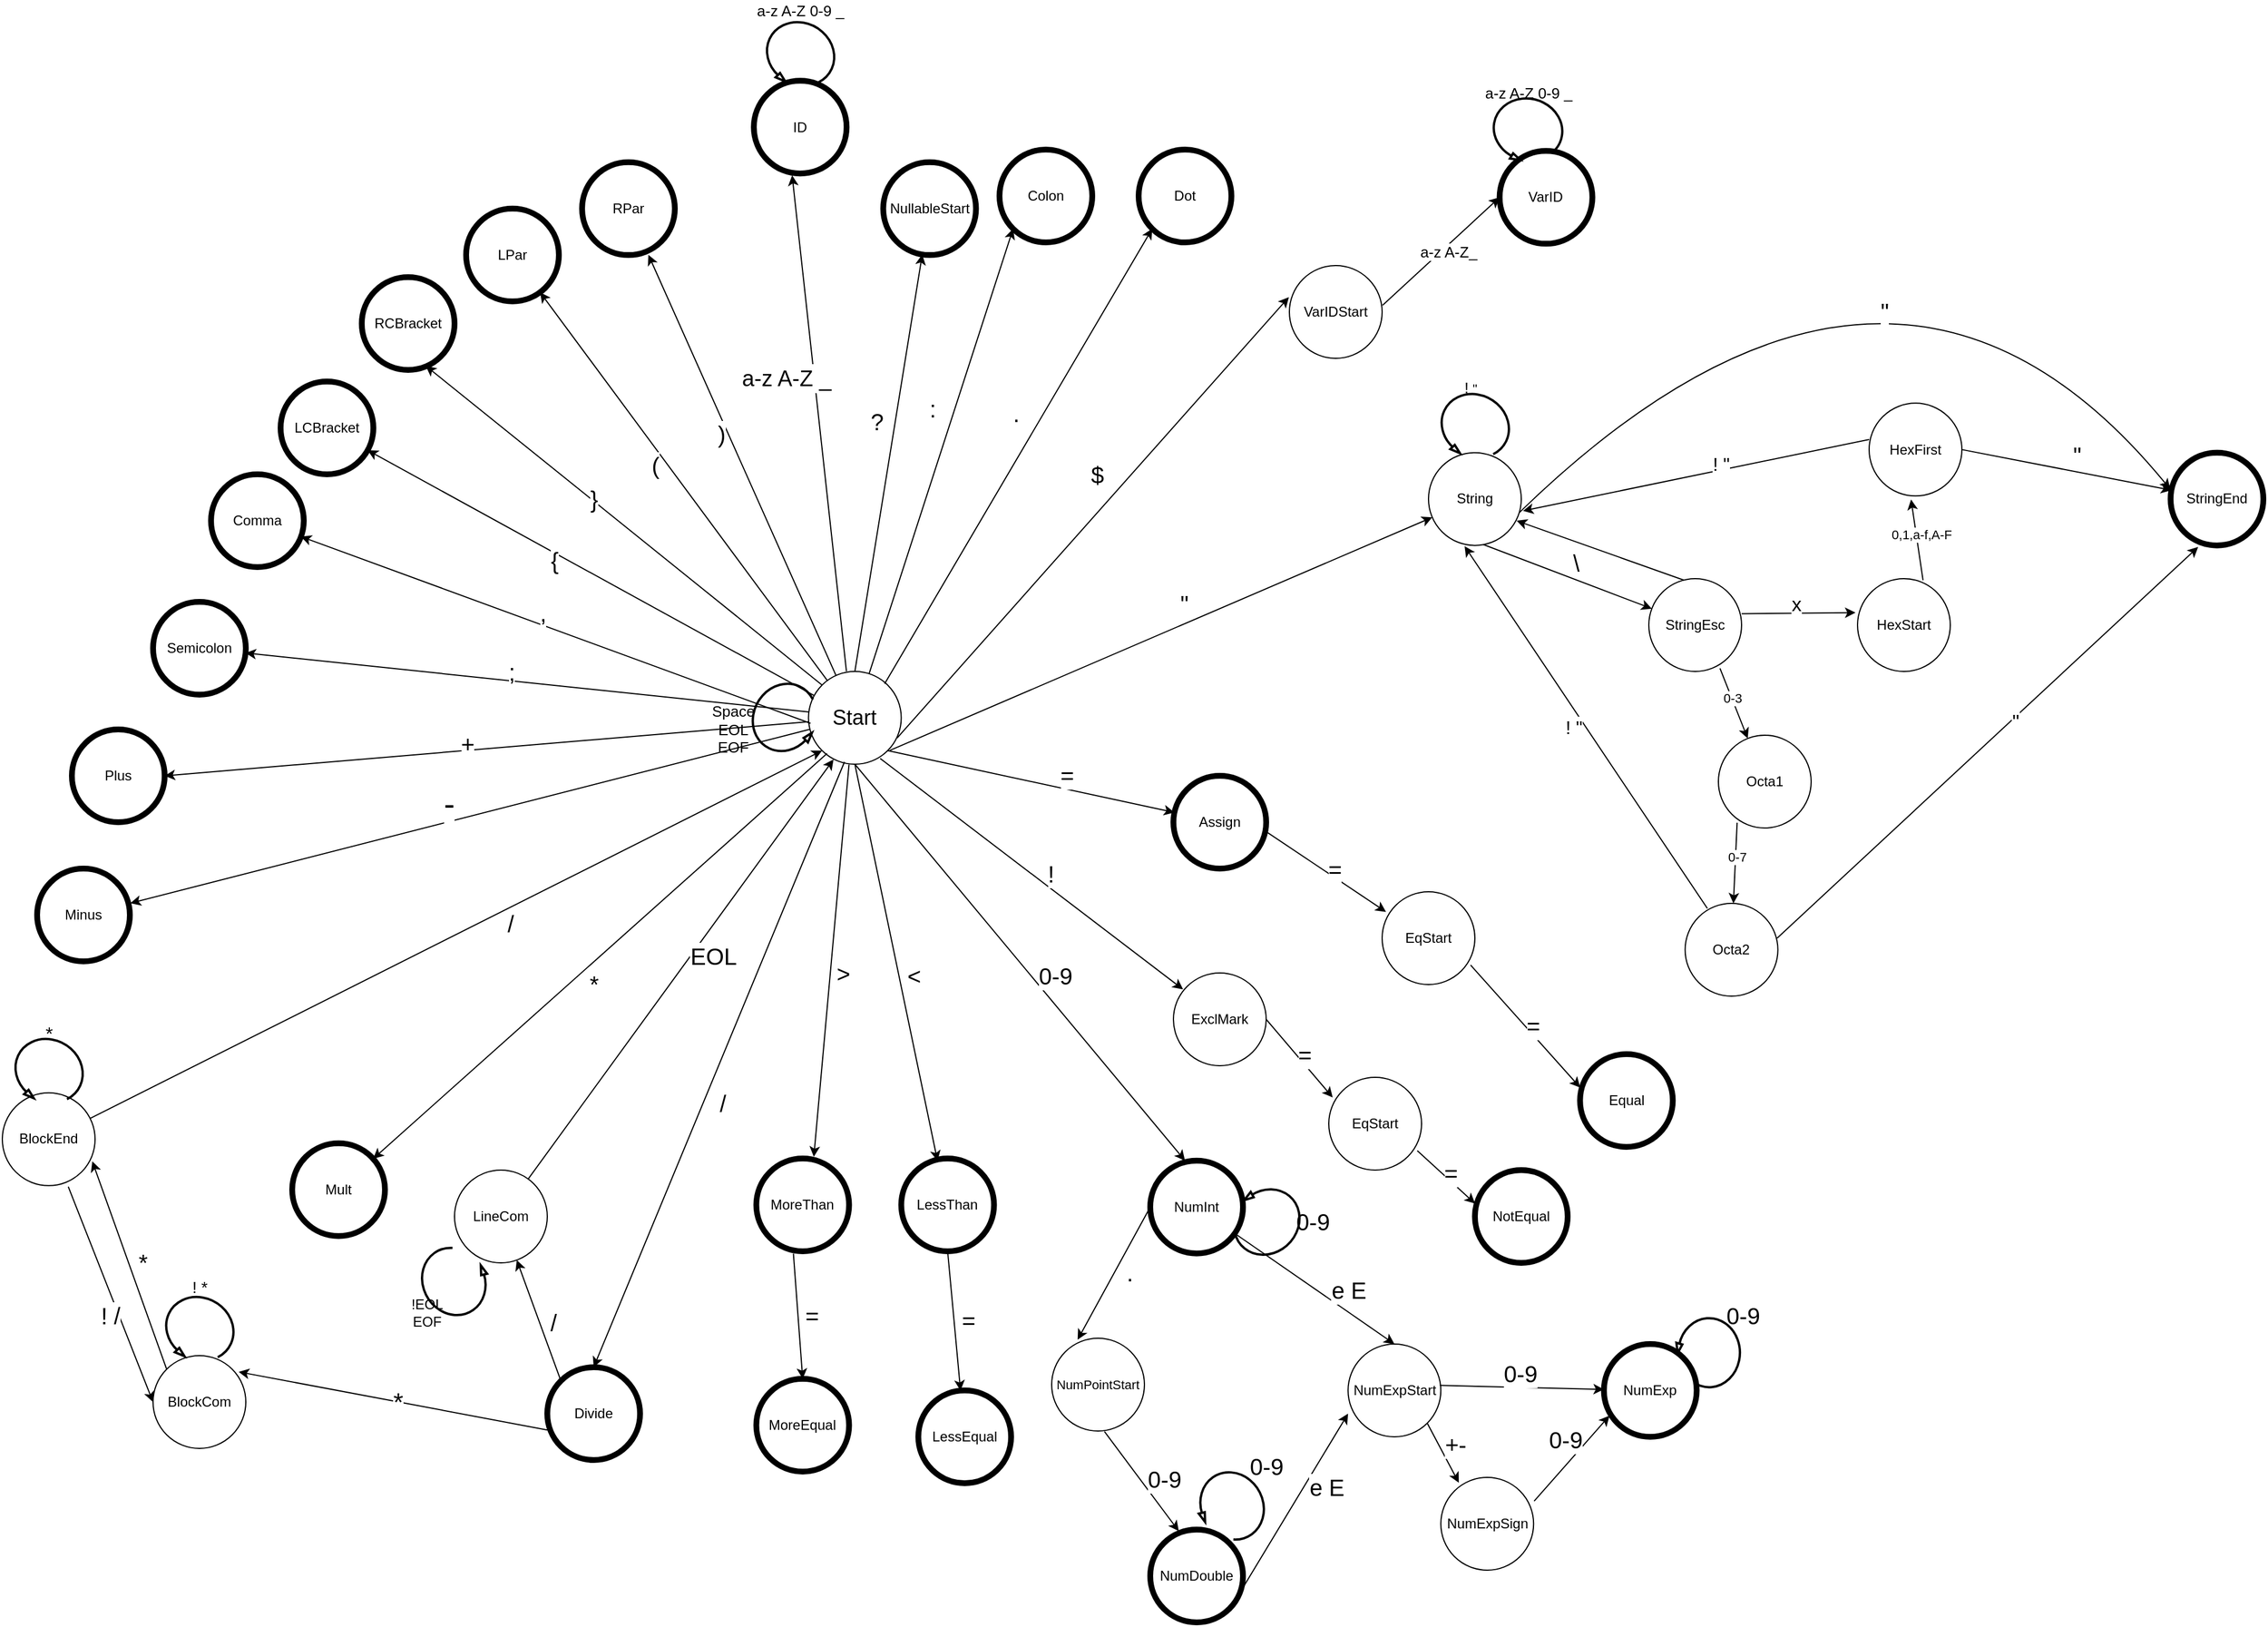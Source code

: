 <mxfile version="20.5.1" type="device"><diagram id="C6UlYCN9aUd2QLxi92Vh" name="Page-1"><mxGraphModel dx="2181" dy="1885" grid="1" gridSize="10" guides="1" tooltips="1" connect="1" arrows="1" fold="1" page="1" pageScale="1" pageWidth="827" pageHeight="1169" math="0" shadow="0"><root><mxCell id="0"/><mxCell id="1" parent="0"/><mxCell id="BZPJ73-ihDMmnsvTMPRw-4" value="LPar" style="ellipse;whiteSpace=wrap;html=1;aspect=fixed;strokeWidth=5;" parent="1" vertex="1"><mxGeometry x="-370" y="-139.09" width="80" height="80" as="geometry"/></mxCell><mxCell id="BZPJ73-ihDMmnsvTMPRw-8" value="RPar" style="ellipse;whiteSpace=wrap;html=1;aspect=fixed;strokeColor=default;perimeterSpacing=0;gradientColor=none;fillColor=none;strokeWidth=5;" parent="1" vertex="1"><mxGeometry x="-270" y="-179.07" width="80" height="80" as="geometry"/></mxCell><mxCell id="BZPJ73-ihDMmnsvTMPRw-10" value="" style="endArrow=classic;html=1;rounded=0;fontFamily=Helvetica;fontSize=12;fontColor=default;curved=1;" parent="1" source="BZPJ73-ihDMmnsvTMPRw-1" target="BZPJ73-ihDMmnsvTMPRw-4" edge="1"><mxGeometry width="50" height="50" relative="1" as="geometry"><mxPoint x="163.63" y="340" as="sourcePoint"/><mxPoint x="213.63" y="290" as="targetPoint"/></mxGeometry></mxCell><mxCell id="BZPJ73-ihDMmnsvTMPRw-17" value="&lt;div&gt;(&lt;/div&gt;" style="edgeLabel;html=1;align=center;verticalAlign=middle;resizable=0;points=[];fontSize=20;fontFamily=Helvetica;fontColor=default;" parent="BZPJ73-ihDMmnsvTMPRw-10" vertex="1" connectable="0"><mxGeometry x="0.111" y="3" relative="1" as="geometry"><mxPoint x="-9" y="-2" as="offset"/></mxGeometry></mxCell><mxCell id="BZPJ73-ihDMmnsvTMPRw-11" value="" style="endArrow=classic;html=1;rounded=0;fontFamily=Helvetica;fontSize=20;fontColor=default;curved=1;entryX=0.715;entryY=0.997;entryDx=0;entryDy=0;entryPerimeter=0;" parent="1" source="BZPJ73-ihDMmnsvTMPRw-1" target="BZPJ73-ihDMmnsvTMPRw-8" edge="1"><mxGeometry width="50" height="50" relative="1" as="geometry"><mxPoint x="88.431" y="292.839" as="sourcePoint"/><mxPoint x="138.774" y="167.139" as="targetPoint"/></mxGeometry></mxCell><mxCell id="BZPJ73-ihDMmnsvTMPRw-16" value="&lt;div&gt;)&lt;/div&gt;" style="edgeLabel;html=1;align=center;verticalAlign=middle;resizable=0;points=[];fontSize=20;fontFamily=Helvetica;fontColor=default;" parent="BZPJ73-ihDMmnsvTMPRw-11" vertex="1" connectable="0"><mxGeometry x="0.089" relative="1" as="geometry"><mxPoint x="-11" y="-11" as="offset"/></mxGeometry></mxCell><mxCell id="BZPJ73-ihDMmnsvTMPRw-12" value="" style="endArrow=classic;html=1;rounded=0;fontFamily=Helvetica;fontSize=12;fontColor=default;curved=1;exitX=0.409;exitY=-0.002;exitDx=0;exitDy=0;exitPerimeter=0;entryX=0.413;entryY=1.019;entryDx=0;entryDy=0;entryPerimeter=0;" parent="1" source="BZPJ73-ihDMmnsvTMPRw-1" target="BZPJ73-ihDMmnsvTMPRw-9" edge="1"><mxGeometry width="50" height="50" relative="1" as="geometry"><mxPoint x="143.63" y="320" as="sourcePoint"/><mxPoint x="37.425" y="39.917" as="targetPoint"/></mxGeometry></mxCell><mxCell id="BZPJ73-ihDMmnsvTMPRw-20" value="&lt;font style=&quot;font-size: 19px&quot;&gt;a-z A&lt;font style=&quot;font-size: 19px&quot;&gt;-Z&lt;/font&gt;&lt;/font&gt;&lt;font style=&quot;font-size: 19px&quot;&gt; _&lt;/font&gt;" style="edgeLabel;html=1;align=center;verticalAlign=middle;resizable=0;points=[];fontSize=20;fontFamily=Helvetica;fontColor=default;" parent="BZPJ73-ihDMmnsvTMPRw-12" vertex="1" connectable="0"><mxGeometry x="0.102" relative="1" as="geometry"><mxPoint x="-26" y="-17" as="offset"/></mxGeometry></mxCell><mxCell id="BZPJ73-ihDMmnsvTMPRw-26" style="rounded=0;orthogonalLoop=1;jettySize=auto;html=1;exitX=1.005;exitY=0.428;exitDx=0;exitDy=0;entryX=0;entryY=0.5;entryDx=0;entryDy=0;fontFamily=Helvetica;fontSize=13;fontColor=default;exitPerimeter=0;" parent="1" source="BZPJ73-ihDMmnsvTMPRw-13" target="BZPJ73-ihDMmnsvTMPRw-24" edge="1"><mxGeometry relative="1" as="geometry"/></mxCell><mxCell id="BZPJ73-ihDMmnsvTMPRw-28" value="&lt;font style=&quot;font-size: 13px&quot;&gt;a-z A-Z_&lt;/font&gt;" style="edgeLabel;html=1;align=center;verticalAlign=middle;resizable=0;points=[];fontSize=13;fontFamily=Helvetica;fontColor=default;" parent="BZPJ73-ihDMmnsvTMPRw-26" vertex="1" connectable="0"><mxGeometry x="-0.188" relative="1" as="geometry"><mxPoint x="16" y="-9" as="offset"/></mxGeometry></mxCell><mxCell id="BZPJ73-ihDMmnsvTMPRw-13" value="VarIDStart" style="ellipse;whiteSpace=wrap;html=1;aspect=fixed;strokeWidth=1;" parent="1" vertex="1"><mxGeometry x="340" y="-90" width="80" height="80" as="geometry"/></mxCell><mxCell id="BZPJ73-ihDMmnsvTMPRw-22" value="" style="endArrow=classic;html=1;rounded=0;fontFamily=Helvetica;fontSize=12;fontColor=default;curved=1;exitX=0.956;exitY=0.717;exitDx=0;exitDy=0;exitPerimeter=0;entryX=-0.005;entryY=0.34;entryDx=0;entryDy=0;entryPerimeter=0;" parent="1" source="BZPJ73-ihDMmnsvTMPRw-1" target="BZPJ73-ihDMmnsvTMPRw-13" edge="1"><mxGeometry width="50" height="50" relative="1" as="geometry"><mxPoint x="53.63" y="440" as="sourcePoint"/><mxPoint x="284.901" y="380.004" as="targetPoint"/></mxGeometry></mxCell><mxCell id="BZPJ73-ihDMmnsvTMPRw-23" value="$" style="edgeLabel;html=1;align=center;verticalAlign=middle;resizable=0;points=[];fontSize=20;fontFamily=Helvetica;fontColor=default;" parent="BZPJ73-ihDMmnsvTMPRw-22" vertex="1" connectable="0"><mxGeometry x="0.102" relative="1" as="geometry"><mxPoint x="-14" y="-18" as="offset"/></mxGeometry></mxCell><mxCell id="BZPJ73-ihDMmnsvTMPRw-32" value="Assign" style="ellipse;whiteSpace=wrap;html=1;aspect=fixed;strokeWidth=5;" parent="1" vertex="1"><mxGeometry x="240" y="350" width="80" height="80" as="geometry"/></mxCell><mxCell id="BZPJ73-ihDMmnsvTMPRw-33" value="" style="endArrow=classic;html=1;rounded=0;fontFamily=Helvetica;fontSize=12;fontColor=default;curved=1;exitX=1;exitY=1;exitDx=0;exitDy=0;" parent="1" source="BZPJ73-ihDMmnsvTMPRw-1" target="BZPJ73-ihDMmnsvTMPRw-32" edge="1"><mxGeometry width="50" height="50" relative="1" as="geometry"><mxPoint x="70.0" y="410" as="sourcePoint"/><mxPoint x="236.4" y="451.04" as="targetPoint"/></mxGeometry></mxCell><mxCell id="BZPJ73-ihDMmnsvTMPRw-34" value="&lt;div&gt;=&lt;/div&gt;" style="edgeLabel;html=1;align=center;verticalAlign=middle;resizable=0;points=[];fontSize=20;fontFamily=Helvetica;fontColor=default;" parent="BZPJ73-ihDMmnsvTMPRw-33" vertex="1" connectable="0"><mxGeometry x="0.102" relative="1" as="geometry"><mxPoint x="18" y="-9" as="offset"/></mxGeometry></mxCell><mxCell id="BZPJ73-ihDMmnsvTMPRw-36" value="Semicolon" style="ellipse;whiteSpace=wrap;html=1;aspect=fixed;strokeWidth=5;" parent="1" vertex="1"><mxGeometry x="-640" y="200" width="80" height="80" as="geometry"/></mxCell><mxCell id="BZPJ73-ihDMmnsvTMPRw-37" value="" style="endArrow=classic;html=1;rounded=0;fontFamily=Helvetica;fontSize=12;fontColor=default;curved=1;exitX=0.009;exitY=0.437;exitDx=0;exitDy=0;exitPerimeter=0;" parent="1" source="BZPJ73-ihDMmnsvTMPRw-1" target="BZPJ73-ihDMmnsvTMPRw-36" edge="1"><mxGeometry width="50" height="50" relative="1" as="geometry"><mxPoint x="-28.37" y="470.0" as="sourcePoint"/><mxPoint x="130.03" y="540.56" as="targetPoint"/></mxGeometry></mxCell><mxCell id="BZPJ73-ihDMmnsvTMPRw-38" value="&lt;div&gt;;&lt;/div&gt;" style="edgeLabel;html=1;align=center;verticalAlign=middle;resizable=0;points=[];fontSize=20;fontFamily=Helvetica;fontColor=default;" parent="BZPJ73-ihDMmnsvTMPRw-37" vertex="1" connectable="0"><mxGeometry x="0.102" relative="1" as="geometry"><mxPoint x="11" y="-7" as="offset"/></mxGeometry></mxCell><mxCell id="BZPJ73-ihDMmnsvTMPRw-52" value="" style="group" parent="1" vertex="1" connectable="0"><mxGeometry x="490.004" y="-240.918" width="111.316" height="181.828" as="geometry"/></mxCell><mxCell id="BZPJ73-ihDMmnsvTMPRw-50" value="" style="group" parent="BZPJ73-ihDMmnsvTMPRw-52" vertex="1" connectable="0"><mxGeometry y="52.098" width="111.316" height="129.731" as="geometry"/></mxCell><mxCell id="BZPJ73-ihDMmnsvTMPRw-24" value="VarID" style="ellipse;whiteSpace=wrap;html=1;aspect=fixed;strokeWidth=5;strokeColor=#000000;" parent="BZPJ73-ihDMmnsvTMPRw-50" vertex="1"><mxGeometry x="31.316" width="80" height="80" as="geometry"/></mxCell><mxCell id="BZPJ73-ihDMmnsvTMPRw-51" value="&lt;font style=&quot;font-size: 13px&quot;&gt;a-z A-Z&lt;/font&gt; 0-9 _" style="edgeLabel;html=1;align=center;verticalAlign=middle;resizable=0;points=[];fontSize=13;fontFamily=Helvetica;fontColor=default;" parent="BZPJ73-ihDMmnsvTMPRw-52" vertex="1" connectable="0"><mxGeometry x="55.658" y="1.832" as="geometry"/></mxCell><mxCell id="BZPJ73-ihDMmnsvTMPRw-49" value="" style="verticalLabelPosition=bottom;html=1;verticalAlign=top;strokeWidth=2;shape=mxgraph.lean_mapping.physical_pull;pointerEvents=1;fontFamily=Helvetica;fontSize=13;fontColor=default;fillColor=none;gradientColor=none;rotation=15;direction=south;" parent="BZPJ73-ihDMmnsvTMPRw-52" vertex="1"><mxGeometry x="25.656" y="6.828" width="60" height="55" as="geometry"/></mxCell><mxCell id="BZPJ73-ihDMmnsvTMPRw-56" value="" style="group" parent="1" vertex="1" connectable="0"><mxGeometry x="-164.73" y="260" width="170" height="90" as="geometry"/></mxCell><mxCell id="BZPJ73-ihDMmnsvTMPRw-1" value="&lt;font style=&quot;font-size: 18px&quot;&gt;Start&lt;/font&gt;" style="ellipse;whiteSpace=wrap;html=1;aspect=fixed;" parent="BZPJ73-ihDMmnsvTMPRw-56" vertex="1"><mxGeometry x="90" width="80" height="80" as="geometry"/></mxCell><mxCell id="BZPJ73-ihDMmnsvTMPRw-54" value="" style="verticalLabelPosition=bottom;html=1;verticalAlign=top;strokeWidth=2;shape=mxgraph.lean_mapping.physical_pull;pointerEvents=1;fontFamily=Helvetica;fontSize=13;fontColor=default;fillColor=none;gradientColor=none;rotation=-60;direction=south;" parent="BZPJ73-ihDMmnsvTMPRw-56" vertex="1"><mxGeometry x="40.0" y="12.5" width="60" height="55" as="geometry"/></mxCell><mxCell id="53heljIK9ixFSJERchps-4" value="&lt;div&gt;Space&lt;br&gt;&lt;/div&gt;&lt;div&gt;EOL&lt;/div&gt;&lt;div&gt;EOF&lt;br&gt;&lt;/div&gt;" style="text;html=1;align=center;verticalAlign=middle;resizable=0;points=[];autosize=1;strokeColor=none;fillColor=none;fontSize=13;fontFamily=Helvetica;fontColor=default;" parent="BZPJ73-ihDMmnsvTMPRw-56" vertex="1"><mxGeometry x="-5" y="20" width="60" height="60" as="geometry"/></mxCell><mxCell id="BZPJ73-ihDMmnsvTMPRw-59" value="" style="group" parent="1" vertex="1" connectable="0"><mxGeometry x="-104.87" y="-310.656" width="89.731" height="141.316" as="geometry"/></mxCell><mxCell id="BZPJ73-ihDMmnsvTMPRw-60" value="" style="group" parent="BZPJ73-ihDMmnsvTMPRw-59" vertex="1" connectable="0"><mxGeometry x="-17" y="-7.105e-15" width="80" height="141.316" as="geometry"/></mxCell><mxCell id="BZPJ73-ihDMmnsvTMPRw-9" value="ID" style="ellipse;whiteSpace=wrap;html=1;aspect=fixed;strokeWidth=5;" parent="BZPJ73-ihDMmnsvTMPRw-60" vertex="1"><mxGeometry y="61.316" width="80" height="80" as="geometry"/></mxCell><mxCell id="BZPJ73-ihDMmnsvTMPRw-57" value="&lt;font style=&quot;font-size: 13px&quot;&gt;a-z A-Z&lt;/font&gt; 0-9 _" style="edgeLabel;html=1;align=center;verticalAlign=middle;resizable=0;points=[];fontSize=13;fontFamily=Helvetica;fontColor=default;" parent="BZPJ73-ihDMmnsvTMPRw-60" vertex="1" connectable="0"><mxGeometry x="40.002" y="0.0" as="geometry"/></mxCell><mxCell id="BZPJ73-ihDMmnsvTMPRw-58" value="" style="verticalLabelPosition=bottom;html=1;verticalAlign=top;strokeWidth=2;shape=mxgraph.lean_mapping.physical_pull;pointerEvents=1;fontFamily=Helvetica;fontSize=13;fontColor=default;fillColor=none;gradientColor=none;rotation=30;direction=south;" parent="BZPJ73-ihDMmnsvTMPRw-60" vertex="1"><mxGeometry x="10.0" y="11.316" width="60" height="55" as="geometry"/></mxCell><mxCell id="BZPJ73-ihDMmnsvTMPRw-64" value="StringEnd" style="ellipse;whiteSpace=wrap;html=1;aspect=fixed;strokeWidth=5;" parent="1" vertex="1"><mxGeometry x="1100" y="71.32" width="80" height="80" as="geometry"/></mxCell><mxCell id="BZPJ73-ihDMmnsvTMPRw-65" value="" style="endArrow=classic;html=1;rounded=0;fontFamily=Helvetica;fontSize=12;fontColor=default;curved=1;exitX=0.878;exitY=0.851;exitDx=0;exitDy=0;exitPerimeter=0;" parent="1" source="BZPJ73-ihDMmnsvTMPRw-1" target="BZPJ73-ihDMmnsvTMPRw-63" edge="1"><mxGeometry width="50" height="50" relative="1" as="geometry"><mxPoint x="66.88" y="380.16" as="sourcePoint"/><mxPoint x="334.0" y="370.0" as="targetPoint"/></mxGeometry></mxCell><mxCell id="BZPJ73-ihDMmnsvTMPRw-66" value="&quot;" style="edgeLabel;html=1;align=center;verticalAlign=middle;resizable=0;points=[];fontSize=20;fontFamily=Helvetica;fontColor=default;" parent="BZPJ73-ihDMmnsvTMPRw-65" vertex="1" connectable="0"><mxGeometry x="0.102" relative="1" as="geometry"><mxPoint x="-4" y="-17" as="offset"/></mxGeometry></mxCell><mxCell id="BZPJ73-ihDMmnsvTMPRw-67" value="" style="endArrow=classic;html=1;rounded=0;fontFamily=Helvetica;fontSize=12;fontColor=default;curved=1;exitX=0.972;exitY=0.653;exitDx=0;exitDy=0;exitPerimeter=0;entryX=-0.004;entryY=0.395;entryDx=0;entryDy=0;entryPerimeter=0;" parent="1" source="BZPJ73-ihDMmnsvTMPRw-63" target="BZPJ73-ihDMmnsvTMPRw-64" edge="1"><mxGeometry width="50" height="50" relative="1" as="geometry"><mxPoint x="273.77" y="500.91" as="sourcePoint"/><mxPoint x="515.968" y="589.99" as="targetPoint"/><Array as="points"><mxPoint x="860" y="-190"/></Array></mxGeometry></mxCell><mxCell id="BZPJ73-ihDMmnsvTMPRw-68" value="&quot;" style="edgeLabel;html=1;align=center;verticalAlign=middle;resizable=0;points=[];fontSize=20;fontFamily=Helvetica;fontColor=default;" parent="BZPJ73-ihDMmnsvTMPRw-67" vertex="1" connectable="0"><mxGeometry x="0.102" relative="1" as="geometry"><mxPoint x="-12" y="133" as="offset"/></mxGeometry></mxCell><mxCell id="53heljIK9ixFSJERchps-1" value="LessThan" style="ellipse;whiteSpace=wrap;html=1;aspect=fixed;strokeWidth=5;" parent="1" vertex="1"><mxGeometry x="5.27" y="680" width="80" height="80" as="geometry"/></mxCell><mxCell id="53heljIK9ixFSJERchps-2" value="MoreThan" style="ellipse;whiteSpace=wrap;html=1;aspect=fixed;strokeWidth=5;" parent="1" vertex="1"><mxGeometry x="-119.73" y="680" width="80" height="80" as="geometry"/></mxCell><mxCell id="53heljIK9ixFSJERchps-6" value="" style="endArrow=classic;html=1;rounded=0;fontFamily=Helvetica;fontSize=12;fontColor=default;curved=1;exitX=0.5;exitY=1;exitDx=0;exitDy=0;entryX=0.375;entryY=0;entryDx=0;entryDy=0;entryPerimeter=0;" parent="1" source="BZPJ73-ihDMmnsvTMPRw-1" target="53heljIK9ixFSJERchps-5" edge="1"><mxGeometry width="50" height="50" relative="1" as="geometry"><mxPoint x="117.42" y="480.0" as="sourcePoint"/><mxPoint x="100" y="690" as="targetPoint"/></mxGeometry></mxCell><mxCell id="53heljIK9ixFSJERchps-7" value="&lt;div&gt;0-9&lt;/div&gt;" style="edgeLabel;html=1;align=center;verticalAlign=middle;resizable=0;points=[];fontSize=20;fontFamily=Helvetica;fontColor=default;" parent="53heljIK9ixFSJERchps-6" vertex="1" connectable="0"><mxGeometry x="0.102" relative="1" as="geometry"><mxPoint x="16" y="-7" as="offset"/></mxGeometry></mxCell><mxCell id="53heljIK9ixFSJERchps-10" value="" style="group" parent="1" vertex="1" connectable="0"><mxGeometry x="220" y="621.84" width="160" height="128.159" as="geometry"/></mxCell><mxCell id="53heljIK9ixFSJERchps-52" value="" style="group" parent="53heljIK9ixFSJERchps-10" vertex="1" connectable="0"><mxGeometry y="60" width="160" height="93.159" as="geometry"/></mxCell><mxCell id="53heljIK9ixFSJERchps-5" value="NumInt" style="ellipse;whiteSpace=wrap;html=1;aspect=fixed;strokeWidth=5;" parent="53heljIK9ixFSJERchps-52" vertex="1"><mxGeometry width="80" height="80" as="geometry"/></mxCell><mxCell id="53heljIK9ixFSJERchps-8" value="" style="verticalLabelPosition=bottom;html=1;verticalAlign=top;strokeWidth=2;shape=mxgraph.lean_mapping.physical_pull;pointerEvents=1;fontFamily=Helvetica;fontSize=13;fontColor=default;fillColor=none;gradientColor=none;rotation=135;direction=south;" parent="53heljIK9ixFSJERchps-52" vertex="1"><mxGeometry x="70.0" y="25" width="60" height="55" as="geometry"/></mxCell><mxCell id="53heljIK9ixFSJERchps-9" value="0-9" style="text;html=1;align=center;verticalAlign=middle;resizable=0;points=[];autosize=1;strokeColor=none;fillColor=none;fontSize=20;fontFamily=Helvetica;fontColor=default;" parent="53heljIK9ixFSJERchps-52" vertex="1"><mxGeometry x="120" y="37.5" width="40" height="30" as="geometry"/></mxCell><mxCell id="53heljIK9ixFSJERchps-12" value="" style="endArrow=classic;html=1;rounded=0;fontFamily=Helvetica;fontSize=12;fontColor=default;curved=1;entryX=0.28;entryY=0.016;entryDx=0;entryDy=0;entryPerimeter=0;exitX=0;exitY=0.5;exitDx=0;exitDy=0;" parent="1" source="53heljIK9ixFSJERchps-5" target="53heljIK9ixFSJERchps-14" edge="1"><mxGeometry width="50" height="50" relative="1" as="geometry"><mxPoint x="20" y="690" as="sourcePoint"/><mxPoint x="220" y="680" as="targetPoint"/></mxGeometry></mxCell><mxCell id="53heljIK9ixFSJERchps-13" value="&lt;div&gt;.&lt;br&gt;&lt;/div&gt;" style="edgeLabel;html=1;align=center;verticalAlign=middle;resizable=0;points=[];fontSize=20;fontFamily=Helvetica;fontColor=default;" parent="53heljIK9ixFSJERchps-12" vertex="1" connectable="0"><mxGeometry x="0.102" relative="1" as="geometry"><mxPoint x="16" y="-7" as="offset"/></mxGeometry></mxCell><mxCell id="53heljIK9ixFSJERchps-18" value="" style="endArrow=classic;html=1;rounded=0;fontFamily=Helvetica;fontSize=12;fontColor=default;curved=1;entryX=0.5;entryY=0;entryDx=0;entryDy=0;" parent="1" source="53heljIK9ixFSJERchps-5" target="53heljIK9ixFSJERchps-21" edge="1"><mxGeometry width="50" height="50" relative="1" as="geometry"><mxPoint x="220" y="590" as="sourcePoint"/><mxPoint x="70" y="790" as="targetPoint"/></mxGeometry></mxCell><mxCell id="53heljIK9ixFSJERchps-19" value="e E" style="edgeLabel;html=1;align=center;verticalAlign=middle;resizable=0;points=[];fontSize=20;fontFamily=Helvetica;fontColor=default;" parent="53heljIK9ixFSJERchps-18" vertex="1" connectable="0"><mxGeometry x="0.102" relative="1" as="geometry"><mxPoint x="22" y="-5" as="offset"/></mxGeometry></mxCell><mxCell id="53heljIK9ixFSJERchps-33" value="" style="endArrow=classic;html=1;rounded=0;fontFamily=Helvetica;fontSize=12;fontColor=default;curved=1;exitX=1;exitY=1;exitDx=0;exitDy=0;entryX=0.194;entryY=0.058;entryDx=0;entryDy=0;entryPerimeter=0;" parent="1" source="53heljIK9ixFSJERchps-21" target="53heljIK9ixFSJERchps-57" edge="1"><mxGeometry width="50" height="50" relative="1" as="geometry"><mxPoint x="60" y="760" as="sourcePoint"/><mxPoint x="320" y="920" as="targetPoint"/></mxGeometry></mxCell><mxCell id="53heljIK9ixFSJERchps-34" value="+-" style="edgeLabel;html=1;align=center;verticalAlign=middle;resizable=0;points=[];fontSize=20;fontFamily=Helvetica;fontColor=default;" parent="53heljIK9ixFSJERchps-33" vertex="1" connectable="0"><mxGeometry x="0.102" relative="1" as="geometry"><mxPoint x="9" y="-11" as="offset"/></mxGeometry></mxCell><mxCell id="53heljIK9ixFSJERchps-35" value="" style="group" parent="1" vertex="1" connectable="0"><mxGeometry x="611.27" y="800" width="140" height="120" as="geometry"/></mxCell><mxCell id="53heljIK9ixFSJERchps-22" value="" style="verticalLabelPosition=bottom;html=1;verticalAlign=top;strokeWidth=2;shape=mxgraph.lean_mapping.physical_pull;pointerEvents=1;fontFamily=Helvetica;fontSize=13;fontColor=default;fillColor=none;gradientColor=none;rotation=90;direction=south;" parent="53heljIK9ixFSJERchps-35" vertex="1"><mxGeometry x="60.0" y="20" width="60" height="55" as="geometry"/></mxCell><mxCell id="53heljIK9ixFSJERchps-23" value="0-9" style="text;html=1;align=center;verticalAlign=middle;resizable=0;points=[];autosize=1;strokeColor=none;fillColor=none;fontSize=20;fontFamily=Helvetica;fontColor=default;" parent="53heljIK9ixFSJERchps-35" vertex="1"><mxGeometry x="100" width="40" height="30" as="geometry"/></mxCell><mxCell id="53heljIK9ixFSJERchps-32" value="NumExp" style="ellipse;whiteSpace=wrap;html=1;aspect=fixed;strokeWidth=5;" parent="53heljIK9ixFSJERchps-35" vertex="1"><mxGeometry y="40" width="80" height="80" as="geometry"/></mxCell><mxCell id="53heljIK9ixFSJERchps-39" value="" style="group;strokeWidth=5;" parent="1" vertex="1" connectable="0"><mxGeometry x="220" y="930" width="140" height="150" as="geometry"/></mxCell><mxCell id="53heljIK9ixFSJERchps-24" value="" style="group" parent="53heljIK9ixFSJERchps-39" vertex="1" connectable="0"><mxGeometry y="30" width="140" height="120" as="geometry"/></mxCell><mxCell id="53heljIK9ixFSJERchps-25" value="NumDouble" style="ellipse;whiteSpace=wrap;html=1;aspect=fixed;strokeWidth=5;" parent="53heljIK9ixFSJERchps-24" vertex="1"><mxGeometry y="40" width="80" height="80" as="geometry"/></mxCell><mxCell id="53heljIK9ixFSJERchps-36" value="" style="verticalLabelPosition=bottom;html=1;verticalAlign=top;strokeWidth=2;shape=mxgraph.lean_mapping.physical_pull;pointerEvents=1;fontFamily=Helvetica;fontSize=13;fontColor=default;fillColor=none;gradientColor=none;rotation=-30;direction=west;" parent="53heljIK9ixFSJERchps-24" vertex="1"><mxGeometry x="42.5" y="-10" width="55" height="60" as="geometry"/></mxCell><mxCell id="53heljIK9ixFSJERchps-37" value="0-9" style="text;html=1;align=center;verticalAlign=middle;resizable=0;points=[];autosize=1;strokeColor=none;fillColor=none;fontSize=20;fontFamily=Helvetica;fontColor=default;" parent="53heljIK9ixFSJERchps-39" vertex="1"><mxGeometry x="80" width="40" height="30" as="geometry"/></mxCell><mxCell id="53heljIK9ixFSJERchps-21" value="NumExpStart" style="ellipse;whiteSpace=wrap;html=1;aspect=fixed;strokeWidth=1;" parent="1" vertex="1"><mxGeometry x="390.63" y="840" width="80" height="80" as="geometry"/></mxCell><mxCell id="53heljIK9ixFSJERchps-17" value="" style="group" parent="1" vertex="1" connectable="0"><mxGeometry x="90" y="820" width="140" height="120" as="geometry"/></mxCell><mxCell id="53heljIK9ixFSJERchps-14" value="&lt;font style=&quot;font-size: 11px&quot;&gt;NumPointStart&lt;/font&gt;" style="ellipse;whiteSpace=wrap;html=1;aspect=fixed;strokeWidth=1;" parent="53heljIK9ixFSJERchps-17" vertex="1"><mxGeometry x="45" y="15" width="80" height="80" as="geometry"/></mxCell><mxCell id="53heljIK9ixFSJERchps-53" value="" style="endArrow=classic;html=1;rounded=0;fontFamily=Helvetica;fontSize=12;fontColor=default;curved=1;exitX=0.569;exitY=1.006;exitDx=0;exitDy=0;entryX=0.308;entryY=0.017;entryDx=0;entryDy=0;entryPerimeter=0;exitPerimeter=0;" parent="1" source="53heljIK9ixFSJERchps-14" target="53heljIK9ixFSJERchps-25" edge="1"><mxGeometry width="50" height="50" relative="1" as="geometry"><mxPoint x="110.0" y="790.0" as="sourcePoint"/><mxPoint x="140.0" y="1000" as="targetPoint"/></mxGeometry></mxCell><mxCell id="53heljIK9ixFSJERchps-54" value="&lt;div&gt;0-9&lt;/div&gt;" style="edgeLabel;html=1;align=center;verticalAlign=middle;resizable=0;points=[];fontSize=20;fontFamily=Helvetica;fontColor=default;" parent="53heljIK9ixFSJERchps-53" vertex="1" connectable="0"><mxGeometry x="0.102" relative="1" as="geometry"><mxPoint x="16" y="-7" as="offset"/></mxGeometry></mxCell><mxCell id="53heljIK9ixFSJERchps-55" value="" style="endArrow=classic;html=1;rounded=0;fontFamily=Helvetica;fontSize=12;fontColor=default;curved=1;entryX=0;entryY=0.75;entryDx=0;entryDy=0;exitX=1;exitY=0.625;exitDx=0;exitDy=0;exitPerimeter=0;entryPerimeter=0;" parent="1" source="53heljIK9ixFSJERchps-25" target="53heljIK9ixFSJERchps-21" edge="1"><mxGeometry width="50" height="50" relative="1" as="geometry"><mxPoint x="97.5" y="970" as="sourcePoint"/><mxPoint x="197.5" y="1110" as="targetPoint"/></mxGeometry></mxCell><mxCell id="53heljIK9ixFSJERchps-56" value="e E" style="edgeLabel;html=1;align=center;verticalAlign=middle;resizable=0;points=[];fontSize=20;fontFamily=Helvetica;fontColor=default;" parent="53heljIK9ixFSJERchps-55" vertex="1" connectable="0"><mxGeometry x="0.102" relative="1" as="geometry"><mxPoint x="22" y="-5" as="offset"/></mxGeometry></mxCell><mxCell id="53heljIK9ixFSJERchps-57" value="NumExpSign" style="ellipse;whiteSpace=wrap;html=1;aspect=fixed;strokeWidth=1;" parent="1" vertex="1"><mxGeometry x="470.63" y="955" width="80" height="80" as="geometry"/></mxCell><mxCell id="53heljIK9ixFSJERchps-58" value="" style="endArrow=classic;html=1;rounded=0;fontFamily=Helvetica;fontSize=12;fontColor=default;curved=1;exitX=1.006;exitY=0.256;exitDx=0;exitDy=0;exitPerimeter=0;entryX=0.06;entryY=0.772;entryDx=0;entryDy=0;entryPerimeter=0;" parent="1" source="53heljIK9ixFSJERchps-57" target="53heljIK9ixFSJERchps-32" edge="1"><mxGeometry width="50" height="50" relative="1" as="geometry"><mxPoint x="485.88" y="930" as="sourcePoint"/><mxPoint x="470" y="880" as="targetPoint"/></mxGeometry></mxCell><mxCell id="53heljIK9ixFSJERchps-59" value="&lt;div&gt;0-9&lt;/div&gt;" style="edgeLabel;html=1;align=center;verticalAlign=middle;resizable=0;points=[];fontSize=20;fontFamily=Helvetica;fontColor=default;" parent="53heljIK9ixFSJERchps-58" vertex="1" connectable="0"><mxGeometry x="0.102" relative="1" as="geometry"><mxPoint x="-9" y="-13" as="offset"/></mxGeometry></mxCell><mxCell id="53heljIK9ixFSJERchps-60" value="" style="endArrow=classic;html=1;rounded=0;fontFamily=Helvetica;fontSize=12;fontColor=default;curved=1;exitX=0.989;exitY=0.446;exitDx=0;exitDy=0;exitPerimeter=0;" parent="1" source="53heljIK9ixFSJERchps-21" target="53heljIK9ixFSJERchps-32" edge="1"><mxGeometry width="50" height="50" relative="1" as="geometry"><mxPoint x="330" y="810" as="sourcePoint"/><mxPoint x="444.32" y="751.28" as="targetPoint"/></mxGeometry></mxCell><mxCell id="53heljIK9ixFSJERchps-61" value="&lt;div&gt;0-9&lt;/div&gt;" style="edgeLabel;html=1;align=center;verticalAlign=middle;resizable=0;points=[];fontSize=20;fontFamily=Helvetica;fontColor=default;" parent="53heljIK9ixFSJERchps-60" vertex="1" connectable="0"><mxGeometry x="0.102" relative="1" as="geometry"><mxPoint x="-9" y="-13" as="offset"/></mxGeometry></mxCell><mxCell id="53heljIK9ixFSJERchps-64" value="" style="endArrow=classic;html=1;rounded=0;fontFamily=Helvetica;fontSize=12;fontColor=default;curved=1;exitX=1.017;exitY=0.613;exitDx=0;exitDy=0;exitPerimeter=0;entryX=0.042;entryY=0.217;entryDx=0;entryDy=0;entryPerimeter=0;" parent="1" source="BZPJ73-ihDMmnsvTMPRw-32" target="qRaGVk_ztKfdsuBXOuu5-116" edge="1"><mxGeometry width="50" height="50" relative="1" as="geometry"><mxPoint x="210.004" y="550.004" as="sourcePoint"/><mxPoint x="520" y="550" as="targetPoint"/></mxGeometry></mxCell><mxCell id="53heljIK9ixFSJERchps-65" value="&lt;div&gt;=&lt;/div&gt;" style="edgeLabel;html=1;align=center;verticalAlign=middle;resizable=0;points=[];fontSize=20;fontFamily=Helvetica;fontColor=default;" parent="53heljIK9ixFSJERchps-64" vertex="1" connectable="0"><mxGeometry x="0.102" relative="1" as="geometry"><mxPoint x="1" y="-7" as="offset"/></mxGeometry></mxCell><mxCell id="53heljIK9ixFSJERchps-66" value="Equal" style="ellipse;whiteSpace=wrap;html=1;aspect=fixed;strokeWidth=5;" parent="1" vertex="1"><mxGeometry x="590.68" y="590" width="80" height="80" as="geometry"/></mxCell><mxCell id="53heljIK9ixFSJERchps-67" value="" style="endArrow=classic;html=1;rounded=0;fontFamily=Helvetica;fontSize=12;fontColor=default;curved=1;exitX=0.773;exitY=0.938;exitDx=0;exitDy=0;exitPerimeter=0;entryX=0.104;entryY=0.177;entryDx=0;entryDy=0;entryPerimeter=0;" parent="1" source="BZPJ73-ihDMmnsvTMPRw-1" target="53heljIK9ixFSJERchps-69" edge="1"><mxGeometry width="50" height="50" relative="1" as="geometry"><mxPoint x="-11.826" y="420.004" as="sourcePoint"/><mxPoint x="110" y="470" as="targetPoint"/></mxGeometry></mxCell><mxCell id="53heljIK9ixFSJERchps-68" value="!" style="edgeLabel;html=1;align=center;verticalAlign=middle;resizable=0;points=[];fontSize=20;fontFamily=Helvetica;fontColor=default;" parent="53heljIK9ixFSJERchps-67" vertex="1" connectable="0"><mxGeometry x="0.102" relative="1" as="geometry"><mxPoint x="3" y="-11" as="offset"/></mxGeometry></mxCell><mxCell id="53heljIK9ixFSJERchps-69" value="ExclMark" style="ellipse;whiteSpace=wrap;html=1;aspect=fixed;strokeWidth=1;" parent="1" vertex="1"><mxGeometry x="240" y="520" width="80" height="80" as="geometry"/></mxCell><mxCell id="53heljIK9ixFSJERchps-72" value="" style="endArrow=classic;html=1;rounded=0;fontFamily=Helvetica;fontSize=12;fontColor=default;curved=1;exitX=0.437;exitY=1.003;exitDx=0;exitDy=0;exitPerimeter=0;entryX=0.62;entryY=-0.018;entryDx=0;entryDy=0;entryPerimeter=0;" parent="1" source="BZPJ73-ihDMmnsvTMPRw-1" target="53heljIK9ixFSJERchps-2" edge="1"><mxGeometry width="50" height="50" relative="1" as="geometry"><mxPoint x="-15.6" y="372.4" as="sourcePoint"/><mxPoint x="-364.417" y="551.729" as="targetPoint"/></mxGeometry></mxCell><mxCell id="53heljIK9ixFSJERchps-73" value="&amp;gt;" style="edgeLabel;html=1;align=center;verticalAlign=middle;resizable=0;points=[];fontSize=20;fontFamily=Helvetica;fontColor=default;" parent="53heljIK9ixFSJERchps-72" vertex="1" connectable="0"><mxGeometry x="0.102" relative="1" as="geometry"><mxPoint x="11" y="-7" as="offset"/></mxGeometry></mxCell><mxCell id="53heljIK9ixFSJERchps-74" value="" style="endArrow=classic;html=1;rounded=0;fontFamily=Helvetica;fontSize=12;fontColor=default;curved=1;exitX=0.5;exitY=1;exitDx=0;exitDy=0;entryX=0.391;entryY=0.026;entryDx=0;entryDy=0;entryPerimeter=0;" parent="1" source="BZPJ73-ihDMmnsvTMPRw-1" target="53heljIK9ixFSJERchps-1" edge="1"><mxGeometry width="50" height="50" relative="1" as="geometry"><mxPoint x="-14.56" y="373.04" as="sourcePoint"/><mxPoint x="-30" y="630" as="targetPoint"/></mxGeometry></mxCell><mxCell id="53heljIK9ixFSJERchps-75" value="&amp;lt;" style="edgeLabel;html=1;align=center;verticalAlign=middle;resizable=0;points=[];fontSize=20;fontFamily=Helvetica;fontColor=default;" parent="53heljIK9ixFSJERchps-74" vertex="1" connectable="0"><mxGeometry x="0.102" relative="1" as="geometry"><mxPoint x="11" y="-7" as="offset"/></mxGeometry></mxCell><mxCell id="53heljIK9ixFSJERchps-76" value="Plus" style="ellipse;whiteSpace=wrap;html=1;aspect=fixed;strokeWidth=5;" parent="1" vertex="1"><mxGeometry x="-710" y="310" width="80" height="80" as="geometry"/></mxCell><mxCell id="53heljIK9ixFSJERchps-77" value="Minus" style="ellipse;whiteSpace=wrap;html=1;aspect=fixed;strokeWidth=5;" parent="1" vertex="1"><mxGeometry x="-740" y="430" width="80" height="80" as="geometry"/></mxCell><mxCell id="53heljIK9ixFSJERchps-79" value="" style="endArrow=classic;html=1;rounded=0;fontFamily=Helvetica;fontSize=12;fontColor=default;curved=1;entryX=1;entryY=0.5;entryDx=0;entryDy=0;" parent="1" source="BZPJ73-ihDMmnsvTMPRw-1" target="53heljIK9ixFSJERchps-76" edge="1"><mxGeometry width="50" height="50" relative="1" as="geometry"><mxPoint x="-130.0" y="454.48" as="sourcePoint"/><mxPoint x="-105.84" y="750" as="targetPoint"/></mxGeometry></mxCell><mxCell id="53heljIK9ixFSJERchps-80" value="+" style="edgeLabel;html=1;align=center;verticalAlign=middle;resizable=0;points=[];fontSize=20;fontFamily=Helvetica;fontColor=default;" parent="53heljIK9ixFSJERchps-79" vertex="1" connectable="0"><mxGeometry x="0.102" relative="1" as="geometry"><mxPoint x="11" y="-7" as="offset"/></mxGeometry></mxCell><mxCell id="53heljIK9ixFSJERchps-81" value="" style="endArrow=classic;html=1;rounded=0;fontFamily=Helvetica;fontSize=12;fontColor=default;curved=1;entryX=1.006;entryY=0.373;entryDx=0;entryDy=0;entryPerimeter=0;" parent="1" source="BZPJ73-ihDMmnsvTMPRw-1" target="53heljIK9ixFSJERchps-77" edge="1"><mxGeometry width="50" height="50" relative="1" as="geometry"><mxPoint x="-66.16" y="376.48" as="sourcePoint"/><mxPoint x="-240" y="630" as="targetPoint"/></mxGeometry></mxCell><mxCell id="53heljIK9ixFSJERchps-82" value="-" style="edgeLabel;html=1;align=center;verticalAlign=middle;resizable=0;points=[];fontSize=28;fontFamily=Helvetica;fontColor=default;" parent="53heljIK9ixFSJERchps-81" vertex="1" connectable="0"><mxGeometry x="0.102" relative="1" as="geometry"><mxPoint x="11" y="-19" as="offset"/></mxGeometry></mxCell><mxCell id="qRaGVk_ztKfdsuBXOuu5-2" value="LessEqual" style="ellipse;whiteSpace=wrap;html=1;aspect=fixed;strokeWidth=5;" parent="1" vertex="1"><mxGeometry x="20" y="880" width="80" height="80" as="geometry"/></mxCell><mxCell id="qRaGVk_ztKfdsuBXOuu5-3" value="MoreEqual" style="ellipse;whiteSpace=wrap;html=1;aspect=fixed;strokeWidth=5;" parent="1" vertex="1"><mxGeometry x="-119.73" y="870" width="80" height="80" as="geometry"/></mxCell><mxCell id="qRaGVk_ztKfdsuBXOuu5-4" value="" style="endArrow=classic;html=1;rounded=0;fontFamily=Helvetica;fontSize=12;fontColor=default;curved=1;exitX=0.5;exitY=1;exitDx=0;exitDy=0;" parent="1" source="53heljIK9ixFSJERchps-1" target="qRaGVk_ztKfdsuBXOuu5-2" edge="1"><mxGeometry width="50" height="50" relative="1" as="geometry"><mxPoint x="69.36" y="688.96" as="sourcePoint"/><mxPoint x="110.64" y="991.04" as="targetPoint"/></mxGeometry></mxCell><mxCell id="qRaGVk_ztKfdsuBXOuu5-5" value="=" style="edgeLabel;html=1;align=center;verticalAlign=middle;resizable=0;points=[];fontSize=20;fontFamily=Helvetica;fontColor=default;" parent="qRaGVk_ztKfdsuBXOuu5-4" vertex="1" connectable="0"><mxGeometry x="0.102" relative="1" as="geometry"><mxPoint x="11" y="-7" as="offset"/></mxGeometry></mxCell><mxCell id="qRaGVk_ztKfdsuBXOuu5-6" value="" style="endArrow=classic;html=1;rounded=0;fontFamily=Helvetica;fontSize=12;fontColor=default;curved=1;exitX=0.4;exitY=1.026;exitDx=0;exitDy=0;exitPerimeter=0;entryX=0.5;entryY=0;entryDx=0;entryDy=0;" parent="1" source="53heljIK9ixFSJERchps-2" target="qRaGVk_ztKfdsuBXOuu5-3" edge="1"><mxGeometry width="50" height="50" relative="1" as="geometry"><mxPoint x="-50" y="780" as="sourcePoint"/><mxPoint x="-50" y="860" as="targetPoint"/></mxGeometry></mxCell><mxCell id="qRaGVk_ztKfdsuBXOuu5-7" value="=" style="edgeLabel;html=1;align=center;verticalAlign=middle;resizable=0;points=[];fontSize=20;fontFamily=Helvetica;fontColor=default;" parent="qRaGVk_ztKfdsuBXOuu5-6" vertex="1" connectable="0"><mxGeometry x="0.102" relative="1" as="geometry"><mxPoint x="11" y="-7" as="offset"/></mxGeometry></mxCell><mxCell id="qRaGVk_ztKfdsuBXOuu5-9" value="&lt;div&gt;Mult&lt;/div&gt;" style="ellipse;whiteSpace=wrap;html=1;aspect=fixed;strokeWidth=5;" parent="1" vertex="1"><mxGeometry x="-520" y="666.84" width="80" height="80" as="geometry"/></mxCell><mxCell id="qRaGVk_ztKfdsuBXOuu5-10" value="" style="endArrow=classic;html=1;rounded=0;fontFamily=Helvetica;fontSize=12;fontColor=default;curved=1;exitX=0.2;exitY=0.885;exitDx=0;exitDy=0;exitPerimeter=0;" parent="1" source="BZPJ73-ihDMmnsvTMPRw-1" target="qRaGVk_ztKfdsuBXOuu5-9" edge="1"><mxGeometry width="50" height="50" relative="1" as="geometry"><mxPoint x="4.88" y="500.0" as="sourcePoint"/><mxPoint x="-200" y="773.84" as="targetPoint"/></mxGeometry></mxCell><mxCell id="qRaGVk_ztKfdsuBXOuu5-11" value="*" style="edgeLabel;html=1;align=center;verticalAlign=middle;resizable=0;points=[];fontSize=20;fontFamily=Helvetica;fontColor=default;" parent="qRaGVk_ztKfdsuBXOuu5-10" vertex="1" connectable="0"><mxGeometry x="0.102" relative="1" as="geometry"><mxPoint x="14" y="6" as="offset"/></mxGeometry></mxCell><mxCell id="qRaGVk_ztKfdsuBXOuu5-14" value="" style="endArrow=classic;html=1;rounded=0;fontFamily=Helvetica;fontSize=12;fontColor=default;curved=1;exitX=0.5;exitY=0;exitDx=0;exitDy=0;" parent="1" source="BZPJ73-ihDMmnsvTMPRw-1" target="qRaGVk_ztKfdsuBXOuu5-16" edge="1"><mxGeometry width="50" height="50" relative="1" as="geometry"><mxPoint x="36.88" y="260.08" as="sourcePoint"/><mxPoint x="340" y="110" as="targetPoint"/></mxGeometry></mxCell><mxCell id="qRaGVk_ztKfdsuBXOuu5-15" value="?" style="edgeLabel;html=1;align=center;verticalAlign=middle;resizable=0;points=[];fontSize=20;fontFamily=Helvetica;fontColor=default;" parent="qRaGVk_ztKfdsuBXOuu5-14" vertex="1" connectable="0"><mxGeometry x="0.102" relative="1" as="geometry"><mxPoint x="-14" y="-18" as="offset"/></mxGeometry></mxCell><mxCell id="qRaGVk_ztKfdsuBXOuu5-16" value="NullableStart" style="ellipse;whiteSpace=wrap;html=1;aspect=fixed;strokeWidth=5;" parent="1" vertex="1"><mxGeometry x="-10.27" y="-179.07" width="80" height="80" as="geometry"/></mxCell><mxCell id="qRaGVk_ztKfdsuBXOuu5-32" value="" style="endArrow=classic;html=1;rounded=0;fontFamily=Helvetica;fontSize=12;fontColor=default;curved=1;entryX=0;entryY=1;entryDx=0;entryDy=0;" parent="1" source="BZPJ73-ihDMmnsvTMPRw-1" target="qRaGVk_ztKfdsuBXOuu5-34" edge="1"><mxGeometry width="50" height="50" relative="1" as="geometry"><mxPoint x="20" y="320" as="sourcePoint"/><mxPoint x="270" y="10" as="targetPoint"/></mxGeometry></mxCell><mxCell id="qRaGVk_ztKfdsuBXOuu5-33" value=":" style="edgeLabel;html=1;align=center;verticalAlign=middle;resizable=0;points=[];fontSize=20;fontFamily=Helvetica;fontColor=default;" parent="qRaGVk_ztKfdsuBXOuu5-32" vertex="1" connectable="0"><mxGeometry x="0.102" relative="1" as="geometry"><mxPoint x="-14" y="-18" as="offset"/></mxGeometry></mxCell><mxCell id="qRaGVk_ztKfdsuBXOuu5-34" value="Colon" style="ellipse;whiteSpace=wrap;html=1;aspect=fixed;strokeWidth=5;" parent="1" vertex="1"><mxGeometry x="90" y="-190" width="80" height="80" as="geometry"/></mxCell><mxCell id="qRaGVk_ztKfdsuBXOuu5-38" value="" style="endArrow=classic;html=1;rounded=0;fontFamily=Helvetica;fontSize=12;fontColor=default;curved=1;entryX=0;entryY=1;entryDx=0;entryDy=0;exitX=0.821;exitY=0.133;exitDx=0;exitDy=0;exitPerimeter=0;" parent="1" source="BZPJ73-ihDMmnsvTMPRw-1" target="qRaGVk_ztKfdsuBXOuu5-40" edge="1"><mxGeometry width="50" height="50" relative="1" as="geometry"><mxPoint x="70.0" y="346.4" as="sourcePoint"/><mxPoint x="390.08" y="70" as="targetPoint"/></mxGeometry></mxCell><mxCell id="qRaGVk_ztKfdsuBXOuu5-39" value="." style="edgeLabel;html=1;align=center;verticalAlign=middle;resizable=0;points=[];fontSize=20;fontFamily=Helvetica;fontColor=default;" parent="qRaGVk_ztKfdsuBXOuu5-38" vertex="1" connectable="0"><mxGeometry x="0.102" relative="1" as="geometry"><mxPoint x="-14" y="-18" as="offset"/></mxGeometry></mxCell><mxCell id="qRaGVk_ztKfdsuBXOuu5-40" value="Dot" style="ellipse;whiteSpace=wrap;html=1;aspect=fixed;strokeWidth=5;" parent="1" vertex="1"><mxGeometry x="210" y="-190" width="80" height="80" as="geometry"/></mxCell><mxCell id="qRaGVk_ztKfdsuBXOuu5-41" value="LCBracket" style="ellipse;whiteSpace=wrap;html=1;aspect=fixed;strokeWidth=5;" parent="1" vertex="1"><mxGeometry x="-530" y="10.0" width="80" height="80" as="geometry"/></mxCell><mxCell id="qRaGVk_ztKfdsuBXOuu5-42" value="RCBracket" style="ellipse;whiteSpace=wrap;html=1;aspect=fixed;strokeColor=default;perimeterSpacing=0;gradientColor=none;fillColor=none;strokeWidth=5;" parent="1" vertex="1"><mxGeometry x="-460.0" y="-80" width="80" height="80" as="geometry"/></mxCell><mxCell id="qRaGVk_ztKfdsuBXOuu5-43" value="" style="endArrow=classic;html=1;rounded=0;fontFamily=Helvetica;fontSize=12;fontColor=default;curved=1;" parent="1" source="BZPJ73-ihDMmnsvTMPRw-1" target="qRaGVk_ztKfdsuBXOuu5-41" edge="1"><mxGeometry width="50" height="50" relative="1" as="geometry"><mxPoint x="-213.393" y="358.33" as="sourcePoint"/><mxPoint x="44.67" y="360" as="targetPoint"/></mxGeometry></mxCell><mxCell id="qRaGVk_ztKfdsuBXOuu5-44" value="{" style="edgeLabel;html=1;align=center;verticalAlign=middle;resizable=0;points=[];fontSize=20;fontFamily=Helvetica;fontColor=default;" parent="qRaGVk_ztKfdsuBXOuu5-43" vertex="1" connectable="0"><mxGeometry x="0.111" y="3" relative="1" as="geometry"><mxPoint x="-9" y="-2" as="offset"/></mxGeometry></mxCell><mxCell id="qRaGVk_ztKfdsuBXOuu5-45" value="" style="endArrow=classic;html=1;rounded=0;fontFamily=Helvetica;fontSize=20;fontColor=default;curved=1;entryX=0.69;entryY=0.956;entryDx=0;entryDy=0;entryPerimeter=0;exitX=0;exitY=0;exitDx=0;exitDy=0;" parent="1" source="BZPJ73-ihDMmnsvTMPRw-1" target="qRaGVk_ztKfdsuBXOuu5-42" edge="1"><mxGeometry width="50" height="50" relative="1" as="geometry"><mxPoint x="-160.0" y="363.28" as="sourcePoint"/><mxPoint x="-30.186" y="237.139" as="targetPoint"/></mxGeometry></mxCell><mxCell id="qRaGVk_ztKfdsuBXOuu5-46" value="}" style="edgeLabel;html=1;align=center;verticalAlign=middle;resizable=0;points=[];fontSize=20;fontFamily=Helvetica;fontColor=default;" parent="qRaGVk_ztKfdsuBXOuu5-45" vertex="1" connectable="0"><mxGeometry x="0.089" relative="1" as="geometry"><mxPoint x="-11" y="-11" as="offset"/></mxGeometry></mxCell><mxCell id="qRaGVk_ztKfdsuBXOuu5-47" value="Comma" style="ellipse;whiteSpace=wrap;html=1;aspect=fixed;strokeWidth=5;" parent="1" vertex="1"><mxGeometry x="-590" y="90" width="80" height="80" as="geometry"/></mxCell><mxCell id="qRaGVk_ztKfdsuBXOuu5-48" value="" style="endArrow=classic;html=1;rounded=0;fontFamily=Helvetica;fontSize=12;fontColor=default;curved=1;exitX=0.022;exitY=0.559;exitDx=0;exitDy=0;exitPerimeter=0;" parent="1" source="BZPJ73-ihDMmnsvTMPRw-1" target="qRaGVk_ztKfdsuBXOuu5-47" edge="1"><mxGeometry width="50" height="50" relative="1" as="geometry"><mxPoint x="49.996" y="318.301" as="sourcePoint"/><mxPoint x="89.99" y="414.9" as="targetPoint"/></mxGeometry></mxCell><mxCell id="qRaGVk_ztKfdsuBXOuu5-49" value="," style="edgeLabel;html=1;align=center;verticalAlign=middle;resizable=0;points=[];fontSize=20;fontFamily=Helvetica;fontColor=default;" parent="qRaGVk_ztKfdsuBXOuu5-48" vertex="1" connectable="0"><mxGeometry x="0.102" relative="1" as="geometry"><mxPoint x="11" y="-7" as="offset"/></mxGeometry></mxCell><mxCell id="qRaGVk_ztKfdsuBXOuu5-50" value="Divide" style="ellipse;whiteSpace=wrap;html=1;aspect=fixed;strokeWidth=5;" parent="1" vertex="1"><mxGeometry x="-300" y="860" width="80" height="80" as="geometry"/></mxCell><mxCell id="qRaGVk_ztKfdsuBXOuu5-51" value="" style="endArrow=classic;html=1;rounded=0;fontFamily=Helvetica;fontSize=12;fontColor=default;curved=1;entryX=0.5;entryY=0;entryDx=0;entryDy=0;exitX=0.388;exitY=0.975;exitDx=0;exitDy=0;exitPerimeter=0;" parent="1" source="BZPJ73-ihDMmnsvTMPRw-1" target="qRaGVk_ztKfdsuBXOuu5-50" edge="1"><mxGeometry width="50" height="50" relative="1" as="geometry"><mxPoint x="37.339" y="410.002" as="sourcePoint"/><mxPoint x="-120" y="830.88" as="targetPoint"/></mxGeometry></mxCell><mxCell id="qRaGVk_ztKfdsuBXOuu5-52" value="/" style="edgeLabel;html=1;align=center;verticalAlign=middle;resizable=0;points=[];fontSize=20;fontFamily=Helvetica;fontColor=default;" parent="qRaGVk_ztKfdsuBXOuu5-51" vertex="1" connectable="0"><mxGeometry x="0.102" relative="1" as="geometry"><mxPoint x="14" y="6" as="offset"/></mxGeometry></mxCell><mxCell id="qRaGVk_ztKfdsuBXOuu5-55" value="" style="group" parent="1" vertex="1" connectable="0"><mxGeometry x="460" y="7.105e-15" width="101.27" height="151.32" as="geometry"/></mxCell><mxCell id="53heljIK9ixFSJERchps-63" value="" style="group" parent="qRaGVk_ztKfdsuBXOuu5-55" vertex="1" connectable="0"><mxGeometry y="10.004" width="101.27" height="141.316" as="geometry"/></mxCell><mxCell id="BZPJ73-ihDMmnsvTMPRw-71" value="" style="group" parent="53heljIK9ixFSJERchps-63" vertex="1" connectable="0"><mxGeometry width="80" height="141.316" as="geometry"/></mxCell><mxCell id="BZPJ73-ihDMmnsvTMPRw-63" value="String" style="ellipse;whiteSpace=wrap;html=1;aspect=fixed;strokeWidth=1;" parent="BZPJ73-ihDMmnsvTMPRw-71" vertex="1"><mxGeometry y="61.316" width="80" height="80" as="geometry"/></mxCell><mxCell id="BZPJ73-ihDMmnsvTMPRw-70" value="" style="verticalLabelPosition=bottom;html=1;verticalAlign=top;strokeWidth=2;shape=mxgraph.lean_mapping.physical_pull;pointerEvents=1;fontFamily=Helvetica;fontSize=13;fontColor=default;fillColor=none;gradientColor=none;rotation=30;direction=south;" parent="BZPJ73-ihDMmnsvTMPRw-71" vertex="1"><mxGeometry x="10.0" y="11.316" width="60" height="55" as="geometry"/></mxCell><mxCell id="53heljIK9ixFSJERchps-62" value="&lt;font style=&quot;font-size: 13px&quot;&gt;! &lt;/font&gt;&quot;" style="text;html=1;align=center;verticalAlign=middle;resizable=0;points=[];autosize=1;strokeColor=none;fillColor=none;fontSize=11;fontFamily=Helvetica;fontColor=default;" parent="qRaGVk_ztKfdsuBXOuu5-55" vertex="1"><mxGeometry x="21" width="30" height="30" as="geometry"/></mxCell><mxCell id="qRaGVk_ztKfdsuBXOuu5-56" value="" style="endArrow=classic;html=1;rounded=0;fontFamily=Helvetica;fontSize=12;fontColor=default;curved=1;exitX=0.593;exitY=0.991;exitDx=0;exitDy=0;exitPerimeter=0;" parent="1" source="BZPJ73-ihDMmnsvTMPRw-63" target="qRaGVk_ztKfdsuBXOuu5-61" edge="1"><mxGeometry width="50" height="50" relative="1" as="geometry"><mxPoint x="480.0" y="310.0" as="sourcePoint"/><mxPoint x="560" y="360" as="targetPoint"/></mxGeometry></mxCell><mxCell id="qRaGVk_ztKfdsuBXOuu5-57" value="\" style="edgeLabel;html=1;align=center;verticalAlign=middle;resizable=0;points=[];fontSize=20;fontFamily=Helvetica;fontColor=default;" parent="qRaGVk_ztKfdsuBXOuu5-56" vertex="1" connectable="0"><mxGeometry x="0.102" relative="1" as="geometry"><mxPoint x="-1" y="-15" as="offset"/></mxGeometry></mxCell><mxCell id="qRaGVk_ztKfdsuBXOuu5-58" value="" style="group" parent="1" vertex="1" connectable="0"><mxGeometry x="650" y="108.68" width="101.27" height="151.32" as="geometry"/></mxCell><mxCell id="qRaGVk_ztKfdsuBXOuu5-59" value="" style="group" parent="qRaGVk_ztKfdsuBXOuu5-58" vertex="1" connectable="0"><mxGeometry y="10.004" width="101.27" height="141.316" as="geometry"/></mxCell><mxCell id="qRaGVk_ztKfdsuBXOuu5-60" value="" style="group" parent="qRaGVk_ztKfdsuBXOuu5-59" vertex="1" connectable="0"><mxGeometry width="80" height="141.316" as="geometry"/></mxCell><mxCell id="qRaGVk_ztKfdsuBXOuu5-61" value="StringEsc" style="ellipse;whiteSpace=wrap;html=1;aspect=fixed;strokeWidth=1;" parent="qRaGVk_ztKfdsuBXOuu5-60" vertex="1"><mxGeometry y="61.316" width="80" height="80" as="geometry"/></mxCell><mxCell id="qRaGVk_ztKfdsuBXOuu5-64" value="" style="endArrow=classic;html=1;rounded=0;fontFamily=Helvetica;fontSize=12;fontColor=default;curved=1;exitX=1.001;exitY=0.378;exitDx=0;exitDy=0;exitPerimeter=0;entryX=0.366;entryY=1.022;entryDx=0;entryDy=0;entryPerimeter=0;" parent="1" source="qRaGVk_ztKfdsuBXOuu5-61" target="qRaGVk_ztKfdsuBXOuu5-89" edge="1"><mxGeometry width="50" height="50" relative="1" as="geometry"><mxPoint x="562.31" y="351.96" as="sourcePoint"/><mxPoint x="730" y="390" as="targetPoint"/></mxGeometry></mxCell><mxCell id="qRaGVk_ztKfdsuBXOuu5-105" value="x" style="edgeLabel;html=1;align=center;verticalAlign=middle;resizable=0;points=[];fontSize=17;" parent="qRaGVk_ztKfdsuBXOuu5-64" vertex="1" connectable="0"><mxGeometry x="-0.083" y="-1" relative="1" as="geometry"><mxPoint x="2" y="-8" as="offset"/></mxGeometry></mxCell><mxCell id="qRaGVk_ztKfdsuBXOuu5-71" value="HexFirst" style="ellipse;whiteSpace=wrap;html=1;aspect=fixed;strokeWidth=1;" parent="1" vertex="1"><mxGeometry x="840" y="28.68" width="80" height="80" as="geometry"/></mxCell><mxCell id="qRaGVk_ztKfdsuBXOuu5-73" value="" style="endArrow=classic;html=1;rounded=0;fontFamily=Helvetica;fontSize=12;fontColor=default;curved=1;exitX=0.377;exitY=0.016;exitDx=0;exitDy=0;exitPerimeter=0;entryX=0.95;entryY=0.734;entryDx=0;entryDy=0;entryPerimeter=0;" parent="1" source="qRaGVk_ztKfdsuBXOuu5-61" target="BZPJ73-ihDMmnsvTMPRw-63" edge="1"><mxGeometry width="50" height="50" relative="1" as="geometry"><mxPoint x="611.27" y="350.0" as="sourcePoint"/><mxPoint x="805.27" y="388.4" as="targetPoint"/></mxGeometry></mxCell><mxCell id="qRaGVk_ztKfdsuBXOuu5-84" value="" style="endArrow=classic;html=1;rounded=0;fontFamily=Helvetica;fontSize=12;fontColor=default;curved=1;exitX=0.767;exitY=0.967;exitDx=0;exitDy=0;exitPerimeter=0;" parent="1" source="qRaGVk_ztKfdsuBXOuu5-61" target="qRaGVk_ztKfdsuBXOuu5-86" edge="1"><mxGeometry width="50" height="50" relative="1" as="geometry"><mxPoint x="610" y="390" as="sourcePoint"/><mxPoint x="840" y="580" as="targetPoint"/></mxGeometry></mxCell><mxCell id="qRaGVk_ztKfdsuBXOuu5-108" value="0-3" style="edgeLabel;html=1;align=center;verticalAlign=middle;resizable=0;points=[];" parent="qRaGVk_ztKfdsuBXOuu5-84" vertex="1" connectable="0"><mxGeometry x="-0.175" relative="1" as="geometry"><mxPoint as="offset"/></mxGeometry></mxCell><mxCell id="qRaGVk_ztKfdsuBXOuu5-86" value="Octa1" style="ellipse;whiteSpace=wrap;html=1;aspect=fixed;strokeWidth=1;" parent="1" vertex="1"><mxGeometry x="710" y="315" width="80" height="80" as="geometry"/></mxCell><mxCell id="qRaGVk_ztKfdsuBXOuu5-89" value="HexStart" style="ellipse;whiteSpace=wrap;html=1;aspect=fixed;strokeWidth=1;direction=south;" parent="1" vertex="1"><mxGeometry x="830" y="180.0" width="80" height="80" as="geometry"/></mxCell><mxCell id="qRaGVk_ztKfdsuBXOuu5-91" value="Octa2" style="ellipse;whiteSpace=wrap;html=1;aspect=fixed;strokeWidth=1;" parent="1" vertex="1"><mxGeometry x="681.31" y="460" width="80" height="80" as="geometry"/></mxCell><mxCell id="qRaGVk_ztKfdsuBXOuu5-95" value="" style="endArrow=classic;html=1;rounded=0;fontFamily=Helvetica;fontSize=12;fontColor=default;curved=1;exitX=0.24;exitY=0.055;exitDx=0;exitDy=0;exitPerimeter=0;entryX=0.389;entryY=1.008;entryDx=0;entryDy=0;entryPerimeter=0;" parent="1" source="qRaGVk_ztKfdsuBXOuu5-91" target="BZPJ73-ihDMmnsvTMPRw-63" edge="1"><mxGeometry width="50" height="50" relative="1" as="geometry"><mxPoint x="470.24" y="508.92" as="sourcePoint"/><mxPoint x="780" y="300.0" as="targetPoint"/></mxGeometry></mxCell><mxCell id="qRaGVk_ztKfdsuBXOuu5-111" value="! &quot;" style="edgeLabel;html=1;align=center;verticalAlign=middle;resizable=0;points=[];fontSize=16;" parent="qRaGVk_ztKfdsuBXOuu5-95" vertex="1" connectable="0"><mxGeometry x="0.227" y="2" relative="1" as="geometry"><mxPoint x="14" y="34" as="offset"/></mxGeometry></mxCell><mxCell id="qRaGVk_ztKfdsuBXOuu5-96" value="" style="endArrow=classic;html=1;rounded=0;fontFamily=Helvetica;fontSize=12;fontColor=default;curved=1;exitX=0.202;exitY=0.943;exitDx=0;exitDy=0;exitPerimeter=0;" parent="1" source="qRaGVk_ztKfdsuBXOuu5-86" target="qRaGVk_ztKfdsuBXOuu5-91" edge="1"><mxGeometry width="50" height="50" relative="1" as="geometry"><mxPoint x="800.0" y="590" as="sourcePoint"/><mxPoint x="987.22" y="513.6" as="targetPoint"/></mxGeometry></mxCell><mxCell id="qRaGVk_ztKfdsuBXOuu5-109" value="0-7" style="edgeLabel;html=1;align=center;verticalAlign=middle;resizable=0;points=[];" parent="qRaGVk_ztKfdsuBXOuu5-96" vertex="1" connectable="0"><mxGeometry x="-0.174" y="1" relative="1" as="geometry"><mxPoint as="offset"/></mxGeometry></mxCell><mxCell id="qRaGVk_ztKfdsuBXOuu5-99" value="" style="endArrow=classic;html=1;rounded=0;fontFamily=Helvetica;fontSize=12;fontColor=default;curved=1;exitX=0;exitY=0.391;exitDx=0;exitDy=0;exitPerimeter=0;entryX=1.018;entryY=0.628;entryDx=0;entryDy=0;entryPerimeter=0;" parent="1" source="qRaGVk_ztKfdsuBXOuu5-71" target="BZPJ73-ihDMmnsvTMPRw-63" edge="1"><mxGeometry width="50" height="50" relative="1" as="geometry"><mxPoint x="755.43" y="188.44" as="sourcePoint"/><mxPoint x="751.27" y="90.0" as="targetPoint"/></mxGeometry></mxCell><mxCell id="qRaGVk_ztKfdsuBXOuu5-103" value="! &quot;" style="edgeLabel;html=1;align=center;verticalAlign=middle;resizable=0;points=[];fontSize=16;" parent="qRaGVk_ztKfdsuBXOuu5-99" vertex="1" connectable="0"><mxGeometry x="-0.128" relative="1" as="geometry"><mxPoint x="2" y="-6" as="offset"/></mxGeometry></mxCell><mxCell id="qRaGVk_ztKfdsuBXOuu5-101" value="" style="endArrow=classic;html=1;rounded=0;fontFamily=Helvetica;fontSize=12;fontColor=default;curved=1;exitX=1;exitY=0.5;exitDx=0;exitDy=0;" parent="1" source="qRaGVk_ztKfdsuBXOuu5-71" target="BZPJ73-ihDMmnsvTMPRw-64" edge="1"><mxGeometry width="50" height="50" relative="1" as="geometry"><mxPoint x="547.76" y="133.56" as="sourcePoint"/><mxPoint x="709.68" y="-68.4" as="targetPoint"/></mxGeometry></mxCell><mxCell id="qRaGVk_ztKfdsuBXOuu5-102" value="&quot;" style="edgeLabel;html=1;align=center;verticalAlign=middle;resizable=0;points=[];fontSize=20;fontFamily=Helvetica;fontColor=default;" parent="qRaGVk_ztKfdsuBXOuu5-101" vertex="1" connectable="0"><mxGeometry x="0.102" relative="1" as="geometry"><mxPoint x="-1" y="-15" as="offset"/></mxGeometry></mxCell><mxCell id="qRaGVk_ztKfdsuBXOuu5-106" value="" style="endArrow=classic;html=1;rounded=0;fontFamily=Helvetica;fontSize=12;fontColor=default;curved=1;exitX=0.016;exitY=0.294;exitDx=0;exitDy=0;exitPerimeter=0;entryX=0.452;entryY=1.038;entryDx=0;entryDy=0;entryPerimeter=0;" parent="1" source="qRaGVk_ztKfdsuBXOuu5-89" target="qRaGVk_ztKfdsuBXOuu5-71" edge="1"><mxGeometry width="50" height="50" relative="1" as="geometry"><mxPoint x="910.0" y="280.96" as="sourcePoint"/><mxPoint x="1066.89" y="280.0" as="targetPoint"/></mxGeometry></mxCell><mxCell id="qRaGVk_ztKfdsuBXOuu5-107" value="0,1,a-f,A-F" style="edgeLabel;html=1;align=center;verticalAlign=middle;resizable=0;points=[];" parent="qRaGVk_ztKfdsuBXOuu5-106" vertex="1" connectable="0"><mxGeometry x="-0.083" y="-1" relative="1" as="geometry"><mxPoint x="2" y="-8" as="offset"/></mxGeometry></mxCell><mxCell id="qRaGVk_ztKfdsuBXOuu5-113" value="" style="endArrow=classic;html=1;rounded=0;fontFamily=Helvetica;fontSize=12;fontColor=default;curved=1;exitX=0.992;exitY=0.375;exitDx=0;exitDy=0;exitPerimeter=0;entryX=0.297;entryY=1.017;entryDx=0;entryDy=0;entryPerimeter=0;" parent="1" source="qRaGVk_ztKfdsuBXOuu5-91" target="BZPJ73-ihDMmnsvTMPRw-64" edge="1"><mxGeometry width="50" height="50" relative="1" as="geometry"><mxPoint x="890.0" y="621.84" as="sourcePoint"/><mxPoint x="891.29" y="329.4" as="targetPoint"/></mxGeometry></mxCell><mxCell id="qRaGVk_ztKfdsuBXOuu5-115" value="&quot;" style="edgeLabel;html=1;align=center;verticalAlign=middle;resizable=0;points=[];fontSize=17;" parent="qRaGVk_ztKfdsuBXOuu5-113" vertex="1" connectable="0"><mxGeometry x="0.133" y="1" relative="1" as="geometry"><mxPoint y="6" as="offset"/></mxGeometry></mxCell><mxCell id="qRaGVk_ztKfdsuBXOuu5-116" value="EqStart" style="ellipse;whiteSpace=wrap;html=1;aspect=fixed;strokeWidth=1;" parent="1" vertex="1"><mxGeometry x="420.0" y="450" width="80" height="80" as="geometry"/></mxCell><mxCell id="qRaGVk_ztKfdsuBXOuu5-117" value="" style="endArrow=classic;html=1;rounded=0;fontFamily=Helvetica;fontSize=12;fontColor=default;curved=1;exitX=0.954;exitY=0.79;exitDx=0;exitDy=0;exitPerimeter=0;entryX=0.002;entryY=0.361;entryDx=0;entryDy=0;entryPerimeter=0;" parent="1" source="qRaGVk_ztKfdsuBXOuu5-116" target="53heljIK9ixFSJERchps-66" edge="1"><mxGeometry width="50" height="50" relative="1" as="geometry"><mxPoint x="590.0" y="610.0" as="sourcePoint"/><mxPoint x="741.76" y="736.16" as="targetPoint"/></mxGeometry></mxCell><mxCell id="qRaGVk_ztKfdsuBXOuu5-118" value="&lt;div&gt;=&lt;/div&gt;" style="edgeLabel;html=1;align=center;verticalAlign=middle;resizable=0;points=[];fontSize=20;fontFamily=Helvetica;fontColor=default;" parent="qRaGVk_ztKfdsuBXOuu5-117" vertex="1" connectable="0"><mxGeometry x="0.102" relative="1" as="geometry"><mxPoint x="1" y="-7" as="offset"/></mxGeometry></mxCell><mxCell id="qRaGVk_ztKfdsuBXOuu5-119" value="" style="endArrow=classic;html=1;rounded=0;fontFamily=Helvetica;fontSize=12;fontColor=default;curved=1;exitX=1;exitY=0.5;exitDx=0;exitDy=0;entryX=0.042;entryY=0.217;entryDx=0;entryDy=0;entryPerimeter=0;" parent="1" source="53heljIK9ixFSJERchps-69" target="qRaGVk_ztKfdsuBXOuu5-122" edge="1"><mxGeometry width="50" height="50" relative="1" as="geometry"><mxPoint x="330.0" y="563.84" as="sourcePoint"/><mxPoint x="511.76" y="670" as="targetPoint"/></mxGeometry></mxCell><mxCell id="qRaGVk_ztKfdsuBXOuu5-120" value="&lt;div&gt;=&lt;/div&gt;" style="edgeLabel;html=1;align=center;verticalAlign=middle;resizable=0;points=[];fontSize=20;fontFamily=Helvetica;fontColor=default;" parent="qRaGVk_ztKfdsuBXOuu5-119" vertex="1" connectable="0"><mxGeometry x="0.102" relative="1" as="geometry"><mxPoint x="1" y="-7" as="offset"/></mxGeometry></mxCell><mxCell id="qRaGVk_ztKfdsuBXOuu5-121" value="NotEqual" style="ellipse;whiteSpace=wrap;html=1;aspect=fixed;strokeWidth=5;" parent="1" vertex="1"><mxGeometry x="500.0" y="690" width="80" height="80" as="geometry"/></mxCell><mxCell id="qRaGVk_ztKfdsuBXOuu5-122" value="EqStart" style="ellipse;whiteSpace=wrap;html=1;aspect=fixed;strokeWidth=1;" parent="1" vertex="1"><mxGeometry x="374.0" y="610" width="80" height="80" as="geometry"/></mxCell><mxCell id="qRaGVk_ztKfdsuBXOuu5-123" value="" style="endArrow=classic;html=1;rounded=0;fontFamily=Helvetica;fontSize=12;fontColor=default;curved=1;exitX=0.954;exitY=0.79;exitDx=0;exitDy=0;exitPerimeter=0;entryX=0.002;entryY=0.361;entryDx=0;entryDy=0;entryPerimeter=0;" parent="1" source="qRaGVk_ztKfdsuBXOuu5-122" target="qRaGVk_ztKfdsuBXOuu5-121" edge="1"><mxGeometry width="50" height="50" relative="1" as="geometry"><mxPoint x="581.76" y="730.0" as="sourcePoint"/><mxPoint x="733.52" y="856.16" as="targetPoint"/></mxGeometry></mxCell><mxCell id="qRaGVk_ztKfdsuBXOuu5-124" value="&lt;div&gt;=&lt;/div&gt;" style="edgeLabel;html=1;align=center;verticalAlign=middle;resizable=0;points=[];fontSize=20;fontFamily=Helvetica;fontColor=default;" parent="qRaGVk_ztKfdsuBXOuu5-123" vertex="1" connectable="0"><mxGeometry x="0.102" relative="1" as="geometry"><mxPoint x="1" y="-7" as="offset"/></mxGeometry></mxCell><mxCell id="qRaGVk_ztKfdsuBXOuu5-126" value="" style="endArrow=classic;html=1;rounded=0;fontFamily=Helvetica;fontSize=12;fontColor=default;curved=1;exitX=0;exitY=0;exitDx=0;exitDy=0;" parent="1" source="qRaGVk_ztKfdsuBXOuu5-50" target="qRaGVk_ztKfdsuBXOuu5-128" edge="1"><mxGeometry width="50" height="50" relative="1" as="geometry"><mxPoint x="-348.96" y="750" as="sourcePoint"/><mxPoint x="-400" y="930" as="targetPoint"/></mxGeometry></mxCell><mxCell id="qRaGVk_ztKfdsuBXOuu5-127" value="/" style="edgeLabel;html=1;align=center;verticalAlign=middle;resizable=0;points=[];fontSize=20;fontFamily=Helvetica;fontColor=default;" parent="qRaGVk_ztKfdsuBXOuu5-126" vertex="1" connectable="0"><mxGeometry x="0.102" relative="1" as="geometry"><mxPoint x="14" y="6" as="offset"/></mxGeometry></mxCell><mxCell id="qRaGVk_ztKfdsuBXOuu5-129" value="" style="endArrow=classic;html=1;rounded=0;fontFamily=Helvetica;fontSize=12;fontColor=default;curved=1;exitX=0;exitY=0.676;exitDx=0;exitDy=0;entryX=0.923;entryY=0.175;entryDx=0;entryDy=0;entryPerimeter=0;exitPerimeter=0;" parent="1" source="qRaGVk_ztKfdsuBXOuu5-50" target="qRaGVk_ztKfdsuBXOuu5-131" edge="1"><mxGeometry width="50" height="50" relative="1" as="geometry"><mxPoint x="-248.284" y="804.204" as="sourcePoint"/><mxPoint x="-400" y="910" as="targetPoint"/></mxGeometry></mxCell><mxCell id="qRaGVk_ztKfdsuBXOuu5-130" value="*" style="edgeLabel;html=1;align=center;verticalAlign=middle;resizable=0;points=[];fontSize=22;fontFamily=Helvetica;fontColor=default;" parent="qRaGVk_ztKfdsuBXOuu5-129" vertex="1" connectable="0"><mxGeometry x="0.102" relative="1" as="geometry"><mxPoint x="17" y="4" as="offset"/></mxGeometry></mxCell><mxCell id="qRaGVk_ztKfdsuBXOuu5-132" value="" style="endArrow=classic;html=1;rounded=0;fontFamily=Helvetica;fontSize=12;fontColor=default;curved=1;exitX=0;exitY=0;exitDx=0;exitDy=0;entryX=0.97;entryY=0.738;entryDx=0;entryDy=0;entryPerimeter=0;" parent="1" source="qRaGVk_ztKfdsuBXOuu5-131" target="qRaGVk_ztKfdsuBXOuu5-140" edge="1"><mxGeometry width="50" height="50" relative="1" as="geometry"><mxPoint x="-513.84" y="836.0" as="sourcePoint"/><mxPoint x="-630" y="860" as="targetPoint"/></mxGeometry></mxCell><mxCell id="qRaGVk_ztKfdsuBXOuu5-133" value="*" style="edgeLabel;html=1;align=center;verticalAlign=middle;resizable=0;points=[];fontSize=20;fontFamily=Helvetica;fontColor=default;" parent="qRaGVk_ztKfdsuBXOuu5-132" vertex="1" connectable="0"><mxGeometry x="0.102" relative="1" as="geometry"><mxPoint x="14" y="6" as="offset"/></mxGeometry></mxCell><mxCell id="qRaGVk_ztKfdsuBXOuu5-139" value="" style="group" parent="1" vertex="1" connectable="0"><mxGeometry x="-640" y="775.92" width="80" height="154.08" as="geometry"/></mxCell><mxCell id="qRaGVk_ztKfdsuBXOuu5-131" value="BlockCom" style="ellipse;whiteSpace=wrap;html=1;aspect=fixed;strokeWidth=1;" parent="qRaGVk_ztKfdsuBXOuu5-139" vertex="1"><mxGeometry y="74.08" width="80" height="80" as="geometry"/></mxCell><mxCell id="qRaGVk_ztKfdsuBXOuu5-136" value="" style="verticalLabelPosition=bottom;html=1;verticalAlign=top;strokeWidth=2;shape=mxgraph.lean_mapping.physical_pull;pointerEvents=1;fontFamily=Helvetica;fontSize=13;fontColor=default;fillColor=none;gradientColor=none;rotation=30;direction=south;" parent="qRaGVk_ztKfdsuBXOuu5-139" vertex="1"><mxGeometry x="10.0" y="24.08" width="60" height="55" as="geometry"/></mxCell><mxCell id="qRaGVk_ztKfdsuBXOuu5-137" value="! *" style="text;html=1;align=center;verticalAlign=middle;resizable=0;points=[];autosize=1;strokeColor=none;fillColor=none;fontSize=14;" parent="qRaGVk_ztKfdsuBXOuu5-139" vertex="1"><mxGeometry x="20" width="40" height="30" as="geometry"/></mxCell><mxCell id="qRaGVk_ztKfdsuBXOuu5-141" value="" style="endArrow=classic;html=1;rounded=0;fontFamily=Helvetica;fontSize=12;fontColor=default;curved=1;entryX=0;entryY=1;entryDx=0;entryDy=0;" parent="1" source="qRaGVk_ztKfdsuBXOuu5-140" target="BZPJ73-ihDMmnsvTMPRw-1" edge="1"><mxGeometry width="50" height="50" relative="1" as="geometry"><mxPoint x="-531.02" y="770.0" as="sourcePoint"/><mxPoint x="-580" y="660" as="targetPoint"/></mxGeometry></mxCell><mxCell id="qRaGVk_ztKfdsuBXOuu5-142" value="/" style="edgeLabel;html=1;align=center;verticalAlign=middle;resizable=0;points=[];fontSize=20;fontFamily=Helvetica;fontColor=default;" parent="qRaGVk_ztKfdsuBXOuu5-141" vertex="1" connectable="0"><mxGeometry x="0.102" relative="1" as="geometry"><mxPoint x="14" y="6" as="offset"/></mxGeometry></mxCell><mxCell id="qRaGVk_ztKfdsuBXOuu5-145" value="" style="endArrow=classic;html=1;rounded=0;fontFamily=Helvetica;fontSize=12;fontColor=default;curved=1;exitX=0.711;exitY=1.011;exitDx=0;exitDy=0;entryX=0;entryY=0.5;entryDx=0;entryDy=0;exitPerimeter=0;" parent="1" source="qRaGVk_ztKfdsuBXOuu5-140" target="qRaGVk_ztKfdsuBXOuu5-131" edge="1"><mxGeometry width="50" height="50" relative="1" as="geometry"><mxPoint x="-490.0" y="950.0" as="sourcePoint"/><mxPoint x="-586.2" y="941.28" as="targetPoint"/></mxGeometry></mxCell><mxCell id="qRaGVk_ztKfdsuBXOuu5-146" value="! /" style="edgeLabel;html=1;align=center;verticalAlign=middle;resizable=0;points=[];fontSize=20;fontFamily=Helvetica;fontColor=default;" parent="qRaGVk_ztKfdsuBXOuu5-145" vertex="1" connectable="0"><mxGeometry x="0.102" relative="1" as="geometry"><mxPoint x="-4" y="8" as="offset"/></mxGeometry></mxCell><mxCell id="qRaGVk_ztKfdsuBXOuu5-152" value="" style="endArrow=classic;html=1;rounded=0;fontFamily=Helvetica;fontSize=12;fontColor=default;curved=1;entryX=0.27;entryY=0.949;entryDx=0;entryDy=0;entryPerimeter=0;" parent="1" source="qRaGVk_ztKfdsuBXOuu5-128" target="BZPJ73-ihDMmnsvTMPRw-1" edge="1"><mxGeometry width="50" height="50" relative="1" as="geometry"><mxPoint x="-38.96" y="393" as="sourcePoint"/><mxPoint x="-130" y="480" as="targetPoint"/></mxGeometry></mxCell><mxCell id="qRaGVk_ztKfdsuBXOuu5-153" value="EOL" style="edgeLabel;html=1;align=center;verticalAlign=middle;resizable=0;points=[];fontSize=20;fontFamily=Helvetica;fontColor=default;" parent="qRaGVk_ztKfdsuBXOuu5-152" vertex="1" connectable="0"><mxGeometry x="0.102" relative="1" as="geometry"><mxPoint x="14" y="6" as="offset"/></mxGeometry></mxCell><mxCell id="qRaGVk_ztKfdsuBXOuu5-156" value="" style="group" parent="1" vertex="1" connectable="0"><mxGeometry x="-430" y="690" width="130" height="143.16" as="geometry"/></mxCell><mxCell id="qRaGVk_ztKfdsuBXOuu5-128" value="&lt;div&gt;LineCom&lt;/div&gt;" style="ellipse;whiteSpace=wrap;html=1;aspect=fixed;strokeWidth=1;" parent="qRaGVk_ztKfdsuBXOuu5-156" vertex="1"><mxGeometry x="50" width="80" height="80" as="geometry"/></mxCell><mxCell id="qRaGVk_ztKfdsuBXOuu5-150" value="" style="verticalLabelPosition=bottom;html=1;verticalAlign=top;strokeWidth=2;shape=mxgraph.lean_mapping.physical_pull;pointerEvents=1;fontFamily=Helvetica;fontSize=13;fontColor=default;fillColor=none;gradientColor=none;rotation=-120;direction=south;" parent="qRaGVk_ztKfdsuBXOuu5-156" vertex="1"><mxGeometry x="20.0" y="68.16" width="60" height="55" as="geometry"/></mxCell><mxCell id="qRaGVk_ztKfdsuBXOuu5-154" value="&lt;div&gt;!EOL&lt;/div&gt;EOF" style="text;html=1;align=center;verticalAlign=middle;resizable=0;points=[];autosize=1;strokeColor=none;fillColor=none;" parent="qRaGVk_ztKfdsuBXOuu5-156" vertex="1"><mxGeometry x="1" y="103.16" width="50" height="40" as="geometry"/></mxCell><mxCell id="qRaGVk_ztKfdsuBXOuu5-159" value="" style="group" parent="1" vertex="1" connectable="0"><mxGeometry x="-770" y="556.58" width="80" height="146.84" as="geometry"/></mxCell><mxCell id="qRaGVk_ztKfdsuBXOuu5-140" value="BlockEnd" style="ellipse;whiteSpace=wrap;html=1;aspect=fixed;strokeWidth=1;" parent="qRaGVk_ztKfdsuBXOuu5-159" vertex="1"><mxGeometry y="66.84" width="80" height="80" as="geometry"/></mxCell><mxCell id="qRaGVk_ztKfdsuBXOuu5-157" value="" style="verticalLabelPosition=bottom;html=1;verticalAlign=top;strokeWidth=2;shape=mxgraph.lean_mapping.physical_pull;pointerEvents=1;fontFamily=Helvetica;fontSize=13;fontColor=default;fillColor=none;gradientColor=none;rotation=30;direction=south;" parent="qRaGVk_ztKfdsuBXOuu5-159" vertex="1"><mxGeometry x="10.0" y="20.92" width="60" height="55" as="geometry"/></mxCell><mxCell id="qRaGVk_ztKfdsuBXOuu5-158" value="*" style="text;html=1;align=center;verticalAlign=middle;resizable=0;points=[];autosize=1;strokeColor=none;fillColor=none;strokeWidth=4;perimeterSpacing=3;fontSize=16;" parent="qRaGVk_ztKfdsuBXOuu5-159" vertex="1"><mxGeometry x="25" width="30" height="30" as="geometry"/></mxCell></root></mxGraphModel></diagram></mxfile>